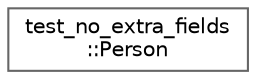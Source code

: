 digraph "类继承关系图"
{
 // LATEX_PDF_SIZE
  bgcolor="transparent";
  edge [fontname=Helvetica,fontsize=10,labelfontname=Helvetica,labelfontsize=10];
  node [fontname=Helvetica,fontsize=10,shape=box,height=0.2,width=0.4];
  rankdir="LR";
  Node0 [id="Node000000",label="test_no_extra_fields\l::Person",height=0.2,width=0.4,color="grey40", fillcolor="white", style="filled",URL="$structtest__no__extra__fields_1_1_person.html",tooltip=" "];
}

